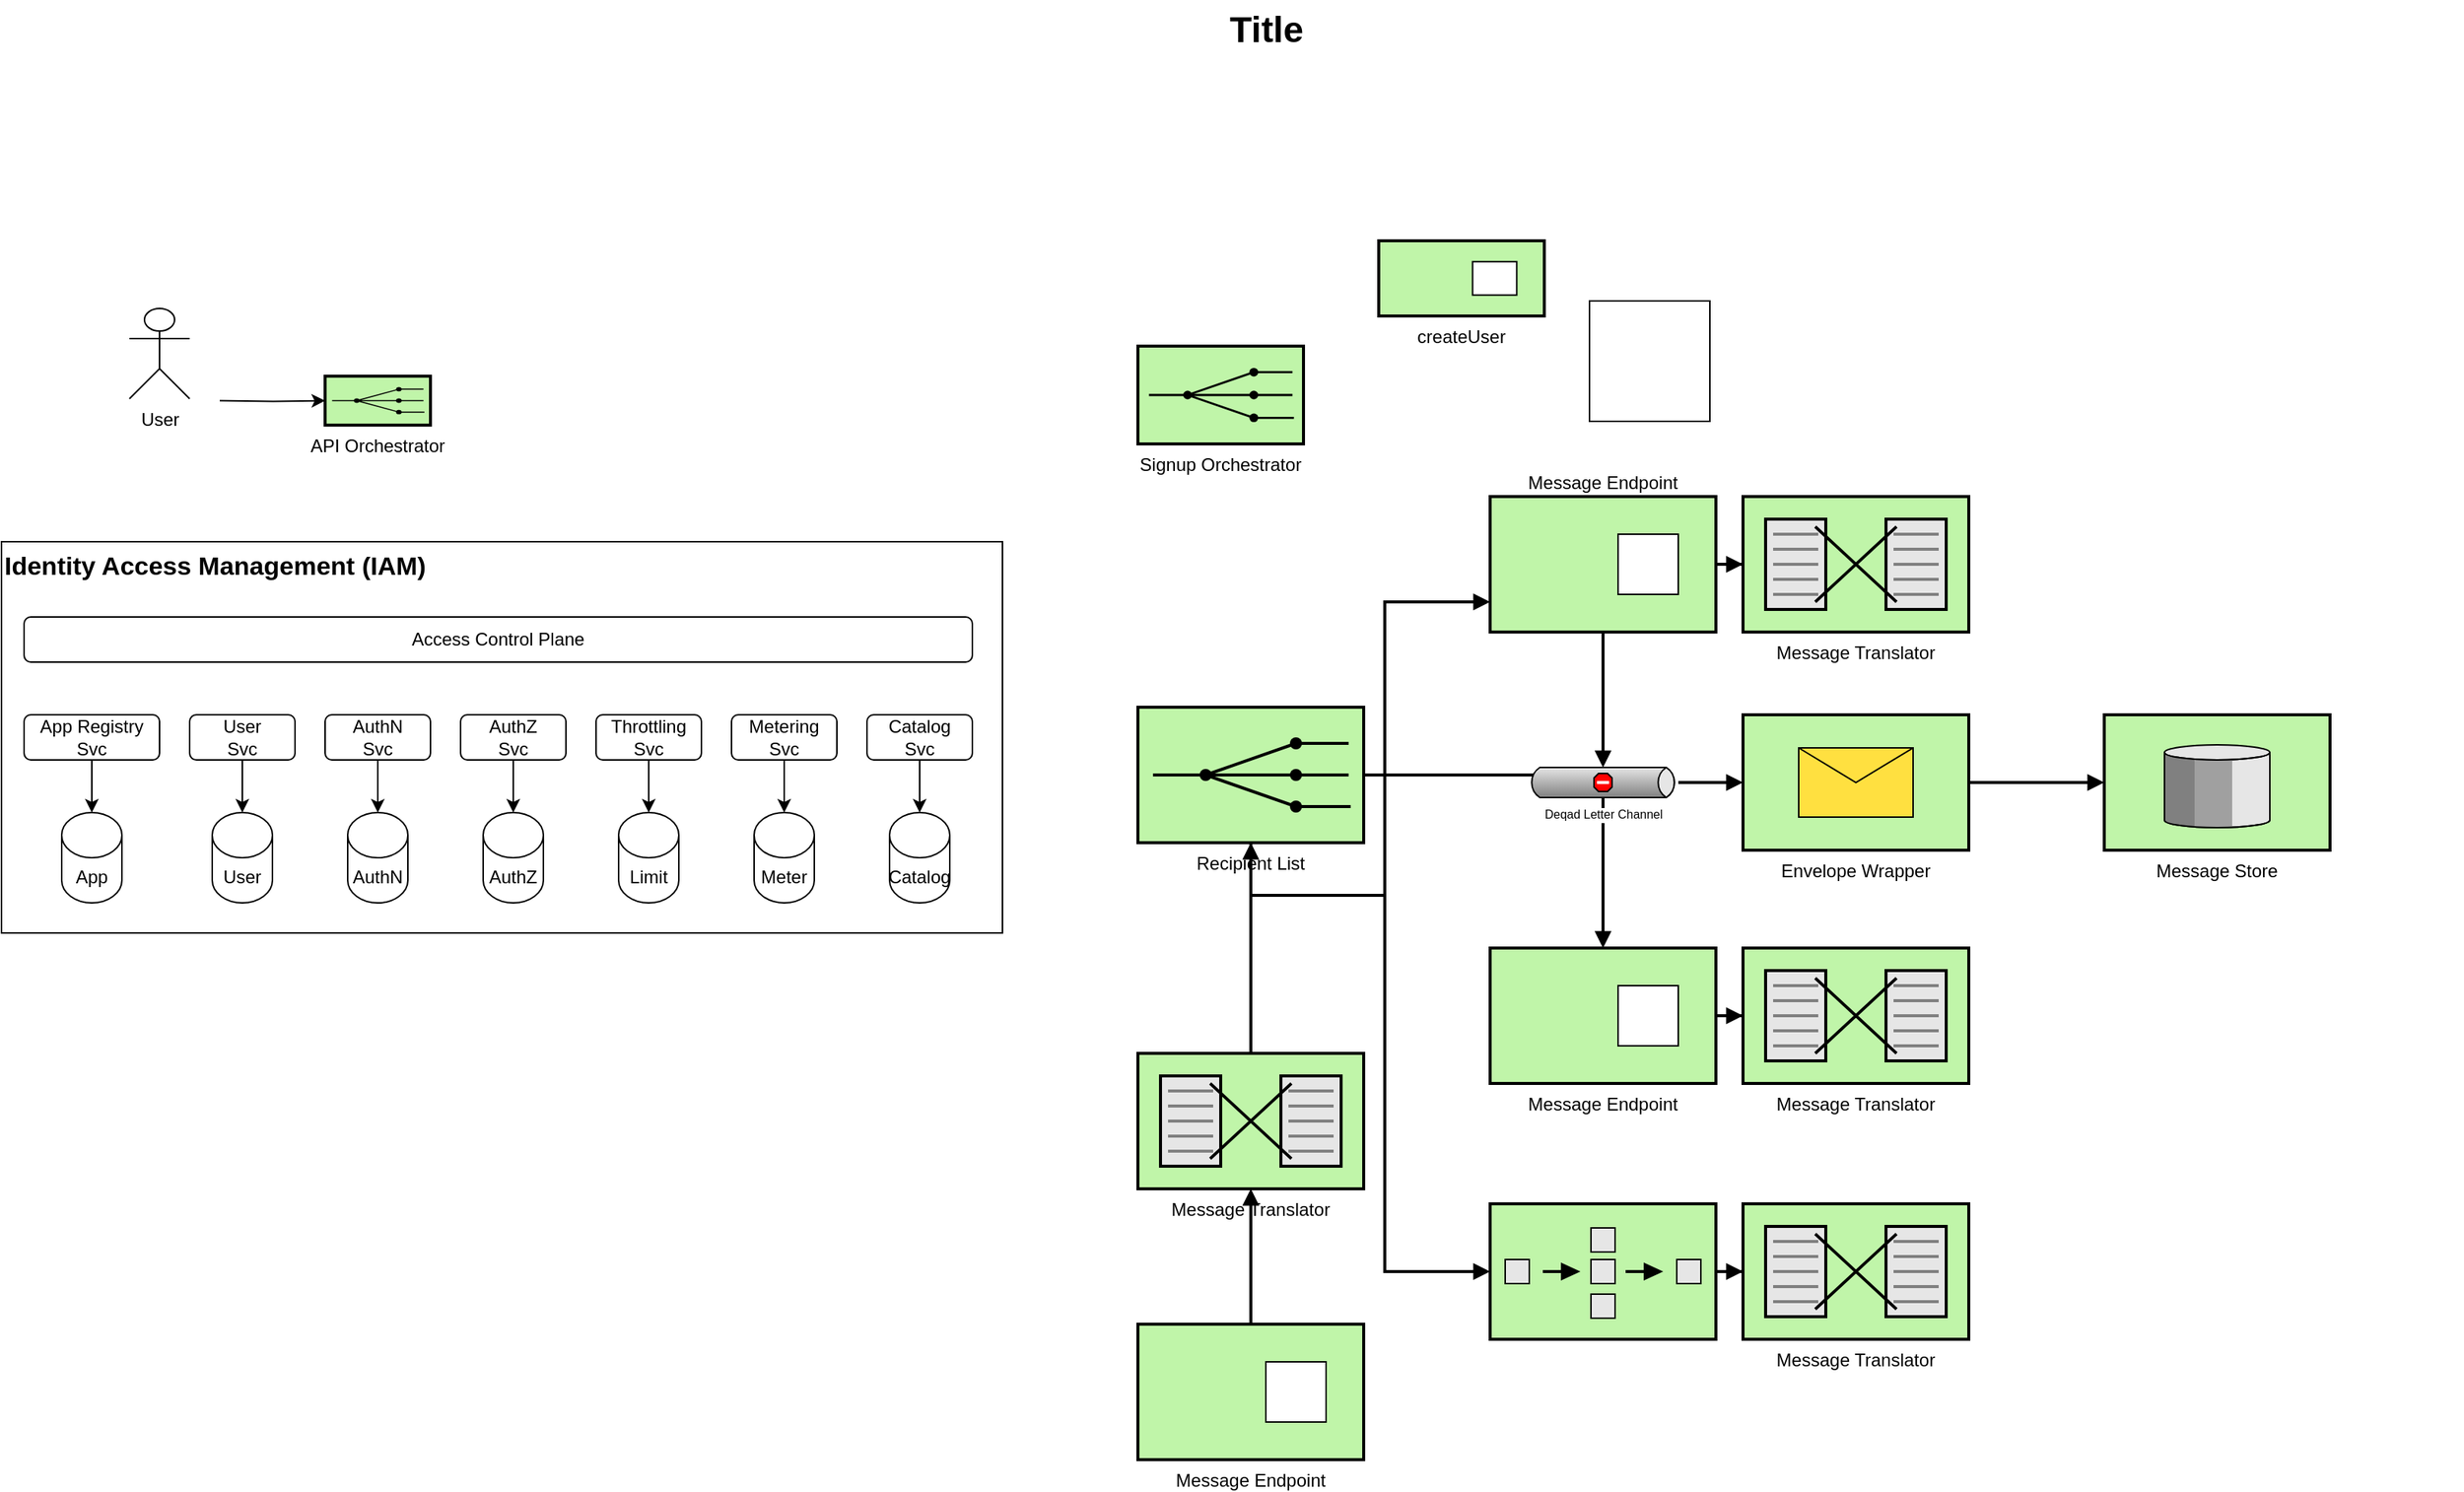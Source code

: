 <mxfile version="21.3.8" type="github">
  <diagram name="Page-1" id="74b105a0-9070-1c63-61bc-23e55f88626e">
    <mxGraphModel dx="1242" dy="677" grid="1" gridSize="10" guides="1" tooltips="1" connect="1" arrows="1" fold="1" page="1" pageScale="1.5" pageWidth="1169" pageHeight="826" background="none" math="0" shadow="0">
      <root>
        <mxCell id="0" style=";html=1;" />
        <mxCell id="1" style=";html=1;" parent="0" />
        <mxCell id="oyHRz-ON6AiTc38JgITE-35" value="Identity Access Management (IAM)" style="rounded=0;whiteSpace=wrap;align=left;verticalAlign=top;labelBackgroundColor=default;labelBorderColor=none;fontStyle=1;fontSize=17;" vertex="1" parent="1">
          <mxGeometry x="35" y="400" width="665" height="260" as="geometry" />
        </mxCell>
        <mxCell id="10b056a9c633e61c-18" style="edgeStyle=orthogonalEdgeStyle;rounded=0;html=1;endArrow=block;endFill=1;jettySize=auto;orthogonalLoop=1;strokeWidth=2;startArrow=none;startFill=0;" parent="1" source="10b056a9c633e61c-1" target="10b056a9c633e61c-2" edge="1">
          <mxGeometry relative="1" as="geometry" />
        </mxCell>
        <mxCell id="10b056a9c633e61c-1" value="Message Translator" style="strokeWidth=2;dashed=0;align=center;fontSize=12;shape=mxgraph.eip.message_translator;fillColor=#c0f5a9;verticalLabelPosition=bottom;verticalAlign=top;" parent="1" vertex="1">
          <mxGeometry x="790" y="740" width="150" height="90" as="geometry" />
        </mxCell>
        <mxCell id="10b056a9c633e61c-19" style="edgeStyle=orthogonalEdgeStyle;rounded=0;html=1;endArrow=block;endFill=1;jettySize=auto;orthogonalLoop=1;strokeWidth=2;startArrow=none;startFill=0;" parent="1" source="10b056a9c633e61c-2" target="10b056a9c633e61c-6" edge="1">
          <mxGeometry relative="1" as="geometry">
            <Array as="points">
              <mxPoint x="954" y="635" />
              <mxPoint x="954" y="440" />
            </Array>
          </mxGeometry>
        </mxCell>
        <mxCell id="10b056a9c633e61c-20" style="edgeStyle=orthogonalEdgeStyle;rounded=0;html=1;endArrow=block;endFill=1;jettySize=auto;orthogonalLoop=1;strokeWidth=2;startArrow=none;startFill=0;" parent="1" source="10b056a9c633e61c-2" target="10b056a9c633e61c-8" edge="1">
          <mxGeometry relative="1" as="geometry" />
        </mxCell>
        <mxCell id="10b056a9c633e61c-21" style="edgeStyle=orthogonalEdgeStyle;rounded=0;html=1;endArrow=block;endFill=1;jettySize=auto;orthogonalLoop=1;strokeWidth=2;startArrow=none;startFill=0;" parent="1" source="10b056a9c633e61c-2" target="10b056a9c633e61c-14" edge="1">
          <mxGeometry relative="1" as="geometry">
            <Array as="points">
              <mxPoint x="954" y="635" />
              <mxPoint x="954" y="885" />
            </Array>
          </mxGeometry>
        </mxCell>
        <mxCell id="10b056a9c633e61c-2" value="Recipient List" style="strokeWidth=2;dashed=0;align=center;fontSize=12;fillColor=#c0f5a9;verticalLabelPosition=bottom;verticalAlign=top;shape=mxgraph.eip.recipient_list;" parent="1" vertex="1">
          <mxGeometry x="790" y="510" width="150" height="90" as="geometry" />
        </mxCell>
        <mxCell id="10b056a9c633e61c-17" style="edgeStyle=orthogonalEdgeStyle;rounded=0;html=1;endArrow=block;endFill=1;jettySize=auto;orthogonalLoop=1;strokeWidth=2;startArrow=none;startFill=0;" parent="1" source="10b056a9c633e61c-4" target="10b056a9c633e61c-1" edge="1">
          <mxGeometry relative="1" as="geometry" />
        </mxCell>
        <mxCell id="10b056a9c633e61c-4" value="Message Endpoint" style="strokeWidth=2;dashed=0;align=center;fontSize=12;shape=rect;verticalLabelPosition=bottom;verticalAlign=top;fillColor=#c0f5a9" parent="1" vertex="1">
          <mxGeometry x="790" y="920" width="150" height="90" as="geometry" />
        </mxCell>
        <mxCell id="10b056a9c633e61c-5" value="" style="strokeWidth=1;dashed=0;align=center;fontSize=8;shape=rect;fillColor=#ffffff;strokeColor=#000000;" parent="10b056a9c633e61c-4" vertex="1">
          <mxGeometry x="85" y="25" width="40" height="40" as="geometry" />
        </mxCell>
        <mxCell id="10b056a9c633e61c-22" style="edgeStyle=orthogonalEdgeStyle;rounded=0;html=1;endArrow=block;endFill=1;jettySize=auto;orthogonalLoop=1;strokeWidth=2;startArrow=none;startFill=0;" parent="1" source="10b056a9c633e61c-6" target="10b056a9c633e61c-10" edge="1">
          <mxGeometry relative="1" as="geometry" />
        </mxCell>
        <mxCell id="10b056a9c633e61c-25" style="edgeStyle=orthogonalEdgeStyle;rounded=0;html=1;endArrow=block;endFill=1;jettySize=auto;orthogonalLoop=1;strokeWidth=2;startArrow=none;startFill=0;" parent="1" source="10b056a9c633e61c-6" target="10b056a9c633e61c-12" edge="1">
          <mxGeometry relative="1" as="geometry" />
        </mxCell>
        <mxCell id="10b056a9c633e61c-6" value="Message Endpoint" style="strokeWidth=2;dashed=0;align=center;fontSize=12;shape=rect;verticalLabelPosition=top;verticalAlign=bottom;fillColor=#c0f5a9;labelPosition=center;" parent="1" vertex="1">
          <mxGeometry x="1024" y="370" width="150" height="90" as="geometry" />
        </mxCell>
        <mxCell id="10b056a9c633e61c-7" value="" style="strokeWidth=1;dashed=0;align=center;fontSize=8;shape=rect;fillColor=#ffffff;strokeColor=#000000;" parent="10b056a9c633e61c-6" vertex="1">
          <mxGeometry x="85" y="25" width="40" height="40" as="geometry" />
        </mxCell>
        <mxCell id="10b056a9c633e61c-23" style="edgeStyle=orthogonalEdgeStyle;rounded=0;html=1;endArrow=block;endFill=1;jettySize=auto;orthogonalLoop=1;strokeWidth=2;startArrow=none;startFill=0;" parent="1" source="10b056a9c633e61c-8" target="10b056a9c633e61c-11" edge="1">
          <mxGeometry relative="1" as="geometry" />
        </mxCell>
        <mxCell id="10b056a9c633e61c-8" value="Message Endpoint" style="strokeWidth=2;dashed=0;align=center;fontSize=12;shape=rect;verticalLabelPosition=bottom;verticalAlign=top;fillColor=#c0f5a9" parent="1" vertex="1">
          <mxGeometry x="1024" y="670" width="150" height="90" as="geometry" />
        </mxCell>
        <mxCell id="10b056a9c633e61c-9" value="" style="strokeWidth=1;dashed=0;align=center;fontSize=8;shape=rect" parent="10b056a9c633e61c-8" vertex="1">
          <mxGeometry x="85" y="25" width="40" height="40" as="geometry" />
        </mxCell>
        <mxCell id="10b056a9c633e61c-10" value="Message Translator" style="strokeWidth=2;dashed=0;align=center;fontSize=12;shape=mxgraph.eip.message_translator;fillColor=#c0f5a9;verticalLabelPosition=bottom;verticalAlign=top;" parent="1" vertex="1">
          <mxGeometry x="1192" y="370" width="150" height="90" as="geometry" />
        </mxCell>
        <mxCell id="10b056a9c633e61c-11" value="Message Translator" style="strokeWidth=2;dashed=0;align=center;fontSize=12;shape=mxgraph.eip.message_translator;fillColor=#c0f5a9;verticalLabelPosition=bottom;verticalAlign=top;" parent="1" vertex="1">
          <mxGeometry x="1192" y="670" width="150" height="90" as="geometry" />
        </mxCell>
        <mxCell id="10b056a9c633e61c-26" style="edgeStyle=orthogonalEdgeStyle;rounded=0;html=1;endArrow=block;endFill=1;jettySize=auto;orthogonalLoop=1;strokeWidth=2;startArrow=none;startFill=0;" parent="1" source="10b056a9c633e61c-12" target="10b056a9c633e61c-13" edge="1">
          <mxGeometry relative="1" as="geometry" />
        </mxCell>
        <mxCell id="10b056a9c633e61c-12" value="Deqad Letter Channel" style="strokeWidth=1;dashed=0;align=center;html=1;fontSize=8;shape=mxgraph.eip.deadLetterChannel;verticalLabelPosition=bottom;labelBackgroundColor=#ffffff;verticalAlign=top;" parent="1" vertex="1">
          <mxGeometry x="1049" y="550" width="100" height="20" as="geometry" />
        </mxCell>
        <mxCell id="10b056a9c633e61c-27" style="edgeStyle=orthogonalEdgeStyle;rounded=0;html=1;endArrow=block;endFill=1;jettySize=auto;orthogonalLoop=1;strokeWidth=2;startArrow=none;startFill=0;" parent="1" source="10b056a9c633e61c-13" target="10b056a9c633e61c-15" edge="1">
          <mxGeometry relative="1" as="geometry" />
        </mxCell>
        <mxCell id="10b056a9c633e61c-13" value="Envelope Wrapper" style="strokeWidth=2;dashed=0;align=center;fontSize=12;fillColor=#c0f5a9;verticalLabelPosition=bottom;verticalAlign=top;shape=mxgraph.eip.envelope_wrapper;" parent="1" vertex="1">
          <mxGeometry x="1192" y="515" width="150" height="90" as="geometry" />
        </mxCell>
        <mxCell id="10b056a9c633e61c-24" style="edgeStyle=orthogonalEdgeStyle;rounded=0;html=1;endArrow=block;endFill=1;jettySize=auto;orthogonalLoop=1;strokeWidth=2;startArrow=none;startFill=0;" parent="1" source="10b056a9c633e61c-14" target="10b056a9c633e61c-16" edge="1">
          <mxGeometry relative="1" as="geometry" />
        </mxCell>
        <mxCell id="10b056a9c633e61c-14" value="" style="strokeWidth=2;dashed=0;align=center;fontSize=12;fillColor=#c0f5a9;verticalLabelPosition=bottom;verticalAlign=top;shape=mxgraph.eip.composed_message_processor;" parent="1" vertex="1">
          <mxGeometry x="1024" y="840" width="150" height="90" as="geometry" />
        </mxCell>
        <mxCell id="10b056a9c633e61c-15" value="Message Store" style="strokeWidth=2;dashed=0;align=center;fontSize=12;verticalLabelPosition=bottom;verticalAlign=top;shape=mxgraph.eip.message_store;fillColor=#c0f5a9" parent="1" vertex="1">
          <mxGeometry x="1432" y="515" width="150" height="90" as="geometry" />
        </mxCell>
        <mxCell id="10b056a9c633e61c-16" value="Message Translator" style="strokeWidth=2;dashed=0;align=center;fontSize=12;shape=mxgraph.eip.message_translator;fillColor=#c0f5a9;verticalLabelPosition=bottom;verticalAlign=top;" parent="1" vertex="1">
          <mxGeometry x="1192" y="840" width="150" height="90" as="geometry" />
        </mxCell>
        <mxCell id="10b056a9c633e61c-30" value="Title" style="text;strokeColor=none;fillColor=none;html=1;fontSize=24;fontStyle=1;verticalAlign=middle;align=center;" parent="1" vertex="1">
          <mxGeometry x="80" y="40" width="1590" height="40" as="geometry" />
        </mxCell>
        <mxCell id="oyHRz-ON6AiTc38JgITE-4" style="edgeStyle=orthogonalEdgeStyle;rounded=0;orthogonalLoop=1;jettySize=auto;html=1;entryX=0;entryY=0.5;entryDx=0;entryDy=0;entryPerimeter=0;" edge="1" parent="1" target="oyHRz-ON6AiTc38JgITE-6">
          <mxGeometry relative="1" as="geometry">
            <mxPoint x="180" y="306.25" as="sourcePoint" />
            <mxPoint x="240" y="306.25" as="targetPoint" />
          </mxGeometry>
        </mxCell>
        <mxCell id="oyHRz-ON6AiTc38JgITE-1" value="User" style="shape=umlActor;verticalLabelPosition=bottom;verticalAlign=top;html=1;outlineConnect=0;" vertex="1" parent="1">
          <mxGeometry x="120" y="245" width="40" height="60" as="geometry" />
        </mxCell>
        <mxCell id="oyHRz-ON6AiTc38JgITE-2" value="" style="whiteSpace=wrap;html=1;aspect=fixed;" vertex="1" parent="1">
          <mxGeometry x="1090" y="240" width="80" height="80" as="geometry" />
        </mxCell>
        <mxCell id="oyHRz-ON6AiTc38JgITE-6" value="API Orchestrator" style="strokeWidth=2;dashed=0;align=center;fontSize=12;fillColor=#c0f5a9;verticalLabelPosition=bottom;verticalAlign=top;shape=mxgraph.eip.recipient_list;" vertex="1" parent="1">
          <mxGeometry x="250" y="290" width="70" height="32.5" as="geometry" />
        </mxCell>
        <mxCell id="oyHRz-ON6AiTc38JgITE-7" value="createUser" style="strokeWidth=2;dashed=0;align=center;fontSize=12;shape=rect;verticalLabelPosition=bottom;verticalAlign=top;fillColor=#c0f5a9" vertex="1" parent="1">
          <mxGeometry x="950" y="200" width="110" height="50" as="geometry" />
        </mxCell>
        <mxCell id="oyHRz-ON6AiTc38JgITE-8" value="" style="strokeWidth=1;dashed=0;align=center;fontSize=8;shape=rect;fillColor=#ffffff;strokeColor=#000000;" vertex="1" parent="oyHRz-ON6AiTc38JgITE-7">
          <mxGeometry x="62.333" y="13.889" width="29.333" height="22.222" as="geometry" />
        </mxCell>
        <mxCell id="oyHRz-ON6AiTc38JgITE-9" value="Signup Orchestrator" style="strokeWidth=2;dashed=0;align=center;fontSize=12;fillColor=#c0f5a9;verticalLabelPosition=bottom;verticalAlign=top;shape=mxgraph.eip.recipient_list;" vertex="1" parent="1">
          <mxGeometry x="790" y="270" width="110" height="65" as="geometry" />
        </mxCell>
        <mxCell id="oyHRz-ON6AiTc38JgITE-16" value="" style="edgeStyle=orthogonalEdgeStyle;rounded=0;orthogonalLoop=1;jettySize=auto;html=1;" edge="1" parent="1" source="oyHRz-ON6AiTc38JgITE-10" target="oyHRz-ON6AiTc38JgITE-13">
          <mxGeometry relative="1" as="geometry" />
        </mxCell>
        <mxCell id="oyHRz-ON6AiTc38JgITE-10" value="AuthN&lt;br&gt;Svc" style="rounded=1;whiteSpace=wrap;html=1;" vertex="1" parent="1">
          <mxGeometry x="250" y="515" width="70" height="30" as="geometry" />
        </mxCell>
        <mxCell id="oyHRz-ON6AiTc38JgITE-17" value="" style="edgeStyle=orthogonalEdgeStyle;rounded=0;orthogonalLoop=1;jettySize=auto;html=1;" edge="1" parent="1" source="oyHRz-ON6AiTc38JgITE-11" target="oyHRz-ON6AiTc38JgITE-14">
          <mxGeometry relative="1" as="geometry" />
        </mxCell>
        <mxCell id="oyHRz-ON6AiTc38JgITE-11" value="AuthZ&lt;br&gt;Svc" style="rounded=1;whiteSpace=wrap;html=1;" vertex="1" parent="1">
          <mxGeometry x="340" y="515" width="70" height="30" as="geometry" />
        </mxCell>
        <mxCell id="oyHRz-ON6AiTc38JgITE-18" value="" style="edgeStyle=orthogonalEdgeStyle;rounded=0;orthogonalLoop=1;jettySize=auto;html=1;" edge="1" parent="1" source="oyHRz-ON6AiTc38JgITE-12" target="oyHRz-ON6AiTc38JgITE-15">
          <mxGeometry relative="1" as="geometry" />
        </mxCell>
        <mxCell id="oyHRz-ON6AiTc38JgITE-12" value="Throttling&lt;br&gt;Svc" style="rounded=1;whiteSpace=wrap;html=1;" vertex="1" parent="1">
          <mxGeometry x="430" y="515" width="70" height="30" as="geometry" />
        </mxCell>
        <mxCell id="oyHRz-ON6AiTc38JgITE-13" value="AuthN" style="shape=cylinder3;whiteSpace=wrap;html=1;boundedLbl=1;backgroundOutline=1;size=15;" vertex="1" parent="1">
          <mxGeometry x="265" y="580" width="40" height="60" as="geometry" />
        </mxCell>
        <mxCell id="oyHRz-ON6AiTc38JgITE-14" value="AuthZ" style="shape=cylinder3;whiteSpace=wrap;html=1;boundedLbl=1;backgroundOutline=1;size=15;" vertex="1" parent="1">
          <mxGeometry x="355" y="580" width="40" height="60" as="geometry" />
        </mxCell>
        <mxCell id="oyHRz-ON6AiTc38JgITE-15" value="Limit" style="shape=cylinder3;whiteSpace=wrap;html=1;boundedLbl=1;backgroundOutline=1;size=15;" vertex="1" parent="1">
          <mxGeometry x="445" y="580" width="40" height="60" as="geometry" />
        </mxCell>
        <mxCell id="oyHRz-ON6AiTc38JgITE-21" value="" style="edgeStyle=orthogonalEdgeStyle;rounded=0;orthogonalLoop=1;jettySize=auto;html=1;" edge="1" parent="1" source="oyHRz-ON6AiTc38JgITE-19" target="oyHRz-ON6AiTc38JgITE-20">
          <mxGeometry relative="1" as="geometry" />
        </mxCell>
        <mxCell id="oyHRz-ON6AiTc38JgITE-19" value="Metering&lt;br&gt;Svc" style="rounded=1;whiteSpace=wrap;html=1;" vertex="1" parent="1">
          <mxGeometry x="520" y="515" width="70" height="30" as="geometry" />
        </mxCell>
        <mxCell id="oyHRz-ON6AiTc38JgITE-20" value="Meter" style="shape=cylinder3;whiteSpace=wrap;html=1;boundedLbl=1;backgroundOutline=1;size=15;" vertex="1" parent="1">
          <mxGeometry x="535" y="580" width="40" height="60" as="geometry" />
        </mxCell>
        <mxCell id="oyHRz-ON6AiTc38JgITE-22" value="Catalog" style="shape=cylinder3;whiteSpace=wrap;html=1;boundedLbl=1;backgroundOutline=1;size=15;" vertex="1" parent="1">
          <mxGeometry x="625" y="580" width="40" height="60" as="geometry" />
        </mxCell>
        <mxCell id="oyHRz-ON6AiTc38JgITE-24" value="" style="edgeStyle=orthogonalEdgeStyle;rounded=0;orthogonalLoop=1;jettySize=auto;html=1;" edge="1" parent="1" source="oyHRz-ON6AiTc38JgITE-23" target="oyHRz-ON6AiTc38JgITE-22">
          <mxGeometry relative="1" as="geometry" />
        </mxCell>
        <mxCell id="oyHRz-ON6AiTc38JgITE-23" value="Catalog&lt;br&gt;Svc" style="rounded=1;whiteSpace=wrap;html=1;" vertex="1" parent="1">
          <mxGeometry x="610" y="515" width="70" height="30" as="geometry" />
        </mxCell>
        <mxCell id="oyHRz-ON6AiTc38JgITE-29" value="" style="edgeStyle=orthogonalEdgeStyle;rounded=0;orthogonalLoop=1;jettySize=auto;html=1;" edge="1" parent="1" source="oyHRz-ON6AiTc38JgITE-25" target="oyHRz-ON6AiTc38JgITE-28">
          <mxGeometry relative="1" as="geometry" />
        </mxCell>
        <mxCell id="oyHRz-ON6AiTc38JgITE-25" value="App Registry&lt;br&gt;Svc" style="rounded=1;whiteSpace=wrap;html=1;" vertex="1" parent="1">
          <mxGeometry x="50" y="515" width="90" height="30" as="geometry" />
        </mxCell>
        <mxCell id="oyHRz-ON6AiTc38JgITE-28" value="App" style="shape=cylinder3;whiteSpace=wrap;html=1;boundedLbl=1;backgroundOutline=1;size=15;" vertex="1" parent="1">
          <mxGeometry x="75" y="580" width="40" height="60" as="geometry" />
        </mxCell>
        <mxCell id="oyHRz-ON6AiTc38JgITE-30" value="User" style="shape=cylinder3;whiteSpace=wrap;html=1;boundedLbl=1;backgroundOutline=1;size=15;" vertex="1" parent="1">
          <mxGeometry x="175" y="580" width="40" height="60" as="geometry" />
        </mxCell>
        <mxCell id="oyHRz-ON6AiTc38JgITE-31" value="" style="edgeStyle=orthogonalEdgeStyle;rounded=0;orthogonalLoop=1;jettySize=auto;html=1;" edge="1" parent="1" source="oyHRz-ON6AiTc38JgITE-32" target="oyHRz-ON6AiTc38JgITE-30">
          <mxGeometry relative="1" as="geometry" />
        </mxCell>
        <mxCell id="oyHRz-ON6AiTc38JgITE-32" value="User&lt;br&gt;Svc" style="rounded=1;whiteSpace=wrap;html=1;" vertex="1" parent="1">
          <mxGeometry x="160" y="515" width="70" height="30" as="geometry" />
        </mxCell>
        <mxCell id="oyHRz-ON6AiTc38JgITE-33" value="Access Control Plane" style="rounded=1;whiteSpace=wrap;html=1;" vertex="1" parent="1">
          <mxGeometry x="50" y="450" width="630" height="30" as="geometry" />
        </mxCell>
      </root>
    </mxGraphModel>
  </diagram>
</mxfile>
